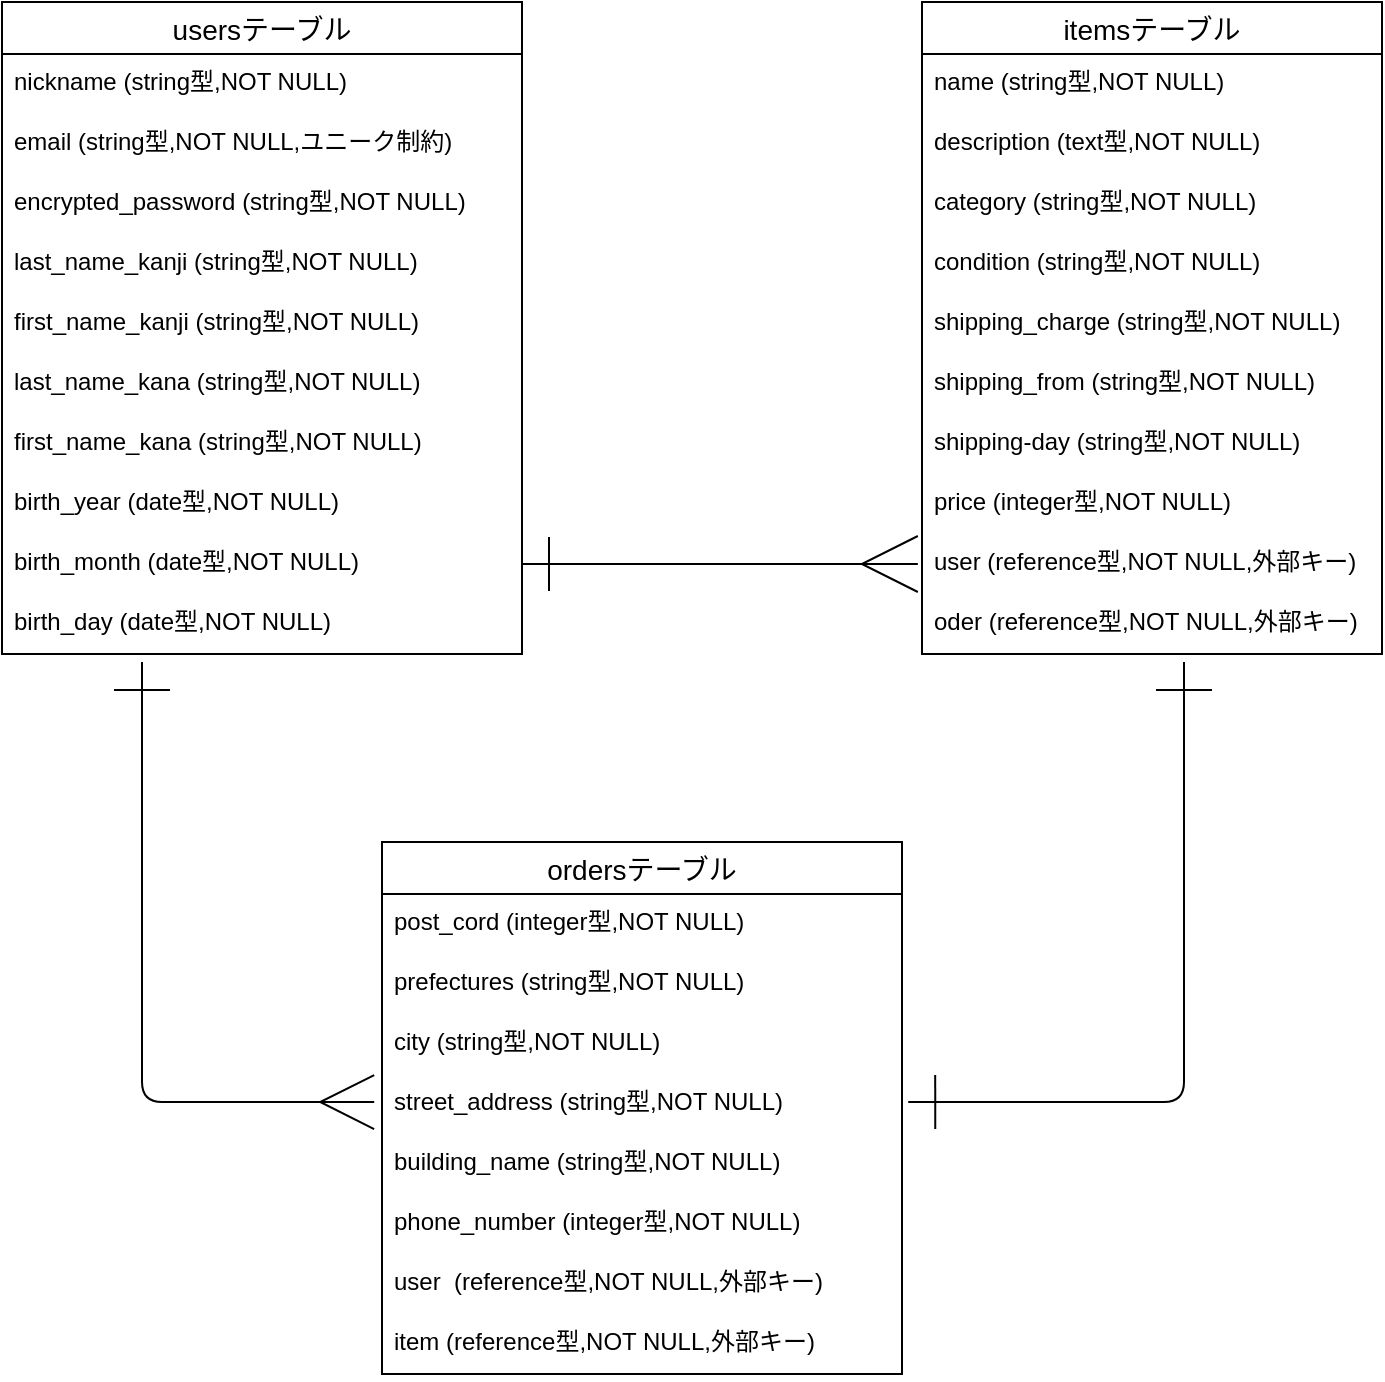 <mxfile>
    <diagram id="5lq-3sMp_bmu5oGDCh-_" name="ページ1">
        <mxGraphModel dx="725" dy="629" grid="1" gridSize="10" guides="1" tooltips="1" connect="0" arrows="0" fold="1" page="0" pageScale="1" pageWidth="827" pageHeight="1169" math="0" shadow="0">
            <root>
                <mxCell id="0"/>
                <mxCell id="1" parent="0"/>
                <mxCell id="2" value="usersテーブル" style="swimlane;fontStyle=0;childLayout=stackLayout;horizontal=1;startSize=26;horizontalStack=0;resizeParent=1;resizeParentMax=0;resizeLast=0;collapsible=1;marginBottom=0;align=center;fontSize=14;" vertex="1" parent="1">
                    <mxGeometry x="10" y="110" width="260" height="326" as="geometry"/>
                </mxCell>
                <mxCell id="3" value="nickname (string型,NOT NULL)&#10;" style="text;strokeColor=none;fillColor=none;spacingLeft=4;spacingRight=4;overflow=hidden;rotatable=0;points=[[0,0.5],[1,0.5]];portConstraint=eastwest;fontSize=12;" vertex="1" parent="2">
                    <mxGeometry y="26" width="260" height="30" as="geometry"/>
                </mxCell>
                <mxCell id="4" value="email (string型,NOT NULL,ユニーク制約)" style="text;strokeColor=none;fillColor=none;spacingLeft=4;spacingRight=4;overflow=hidden;rotatable=0;points=[[0,0.5],[1,0.5]];portConstraint=eastwest;fontSize=12;" vertex="1" parent="2">
                    <mxGeometry y="56" width="260" height="30" as="geometry"/>
                </mxCell>
                <mxCell id="22" value="encrypted_password (string型,NOT NULL)" style="text;strokeColor=none;fillColor=none;spacingLeft=4;spacingRight=4;overflow=hidden;rotatable=0;points=[[0,0.5],[1,0.5]];portConstraint=eastwest;fontSize=12;" vertex="1" parent="2">
                    <mxGeometry y="86" width="260" height="30" as="geometry"/>
                </mxCell>
                <mxCell id="7" value="last_name_kanji (string型,NOT NULL)&#10; " style="text;strokeColor=none;fillColor=none;spacingLeft=4;spacingRight=4;overflow=hidden;rotatable=0;points=[[0,0.5],[1,0.5]];portConstraint=eastwest;fontSize=12;" vertex="1" parent="2">
                    <mxGeometry y="116" width="260" height="30" as="geometry"/>
                </mxCell>
                <mxCell id="8" value="first_name_kanji (string型,NOT NULL)" style="text;strokeColor=none;fillColor=none;spacingLeft=4;spacingRight=4;overflow=hidden;rotatable=0;points=[[0,0.5],[1,0.5]];portConstraint=eastwest;fontSize=12;" vertex="1" parent="2">
                    <mxGeometry y="146" width="260" height="30" as="geometry"/>
                </mxCell>
                <mxCell id="13" value="last_name_kana (string型,NOT NULL)" style="text;strokeColor=none;fillColor=none;spacingLeft=4;spacingRight=4;overflow=hidden;rotatable=0;points=[[0,0.5],[1,0.5]];portConstraint=eastwest;fontSize=12;" vertex="1" parent="2">
                    <mxGeometry y="176" width="260" height="30" as="geometry"/>
                </mxCell>
                <mxCell id="14" value="first_name_kana (string型,NOT NULL)" style="text;strokeColor=none;fillColor=none;spacingLeft=4;spacingRight=4;overflow=hidden;rotatable=0;points=[[0,0.5],[1,0.5]];portConstraint=eastwest;fontSize=12;" vertex="1" parent="2">
                    <mxGeometry y="206" width="260" height="30" as="geometry"/>
                </mxCell>
                <mxCell id="15" value="birth_year (date型,NOT NULL)" style="text;strokeColor=none;fillColor=none;spacingLeft=4;spacingRight=4;overflow=hidden;rotatable=0;points=[[0,0.5],[1,0.5]];portConstraint=eastwest;fontSize=12;" vertex="1" parent="2">
                    <mxGeometry y="236" width="260" height="30" as="geometry"/>
                </mxCell>
                <mxCell id="16" value="birth_month (date型,NOT NULL)" style="text;strokeColor=none;fillColor=none;spacingLeft=4;spacingRight=4;overflow=hidden;rotatable=0;points=[[0,0.5],[1,0.5]];portConstraint=eastwest;fontSize=12;" vertex="1" parent="2">
                    <mxGeometry y="266" width="260" height="30" as="geometry"/>
                </mxCell>
                <mxCell id="17" value="birth_day (date型,NOT NULL)" style="text;strokeColor=none;fillColor=none;spacingLeft=4;spacingRight=4;overflow=hidden;rotatable=0;points=[[0,0.5],[1,0.5]];portConstraint=eastwest;fontSize=12;" vertex="1" parent="2">
                    <mxGeometry y="296" width="260" height="30" as="geometry"/>
                </mxCell>
                <mxCell id="18" value="itemsテーブル" style="swimlane;fontStyle=0;childLayout=stackLayout;horizontal=1;startSize=26;horizontalStack=0;resizeParent=1;resizeParentMax=0;resizeLast=0;collapsible=1;marginBottom=0;align=center;fontSize=14;" vertex="1" parent="1">
                    <mxGeometry x="470" y="110" width="230" height="326" as="geometry"/>
                </mxCell>
                <mxCell id="19" value="name (string型,NOT NULL)&#10;" style="text;strokeColor=none;fillColor=none;spacingLeft=4;spacingRight=4;overflow=hidden;rotatable=0;points=[[0,0.5],[1,0.5]];portConstraint=eastwest;fontSize=12;" vertex="1" parent="18">
                    <mxGeometry y="26" width="230" height="30" as="geometry"/>
                </mxCell>
                <mxCell id="20" value="description (text型,NOT NULL)&#10;" style="text;strokeColor=none;fillColor=none;spacingLeft=4;spacingRight=4;overflow=hidden;rotatable=0;points=[[0,0.5],[1,0.5]];portConstraint=eastwest;fontSize=12;" vertex="1" parent="18">
                    <mxGeometry y="56" width="230" height="30" as="geometry"/>
                </mxCell>
                <mxCell id="24" value="category (string型,NOT NULL)&#10;" style="text;strokeColor=none;fillColor=none;spacingLeft=4;spacingRight=4;overflow=hidden;rotatable=0;points=[[0,0.5],[1,0.5]];portConstraint=eastwest;fontSize=12;" vertex="1" parent="18">
                    <mxGeometry y="86" width="230" height="30" as="geometry"/>
                </mxCell>
                <mxCell id="26" value="condition (string型,NOT NULL)&#10;" style="text;strokeColor=none;fillColor=none;spacingLeft=4;spacingRight=4;overflow=hidden;rotatable=0;points=[[0,0.5],[1,0.5]];portConstraint=eastwest;fontSize=12;" vertex="1" parent="18">
                    <mxGeometry y="116" width="230" height="30" as="geometry"/>
                </mxCell>
                <mxCell id="28" value="shipping_charge (string型,NOT NULL)&#10;" style="text;strokeColor=none;fillColor=none;spacingLeft=4;spacingRight=4;overflow=hidden;rotatable=0;points=[[0,0.5],[1,0.5]];portConstraint=eastwest;fontSize=12;" vertex="1" parent="18">
                    <mxGeometry y="146" width="230" height="30" as="geometry"/>
                </mxCell>
                <mxCell id="29" value="shipping_from (string型,NOT NULL)&#10;" style="text;strokeColor=none;fillColor=none;spacingLeft=4;spacingRight=4;overflow=hidden;rotatable=0;points=[[0,0.5],[1,0.5]];portConstraint=eastwest;fontSize=12;" vertex="1" parent="18">
                    <mxGeometry y="176" width="230" height="30" as="geometry"/>
                </mxCell>
                <mxCell id="36" value="shipping-day (string型,NOT NULL)&#10;" style="text;spacingLeft=4;spacingRight=4;overflow=hidden;rotatable=0;points=[[0,0.5],[1,0.5]];portConstraint=eastwest;fontSize=12;labelBorderColor=none;" vertex="1" parent="18">
                    <mxGeometry y="206" width="230" height="30" as="geometry"/>
                </mxCell>
                <mxCell id="39" value="price (integer型,NOT NULL)&#10;" style="text;strokeColor=none;fillColor=none;spacingLeft=4;spacingRight=4;overflow=hidden;rotatable=0;points=[[0,0.5],[1,0.5]];portConstraint=eastwest;fontSize=12;labelBorderColor=none;fontColor=default;" vertex="1" parent="18">
                    <mxGeometry y="236" width="230" height="30" as="geometry"/>
                </mxCell>
                <mxCell id="41" value="user (reference型,NOT NULL,外部キー)" style="text;strokeColor=none;fillColor=none;spacingLeft=4;spacingRight=4;overflow=hidden;rotatable=0;points=[[0,0.5],[1,0.5]];portConstraint=eastwest;fontSize=12;labelBorderColor=none;fontColor=default;" vertex="1" parent="18">
                    <mxGeometry y="266" width="230" height="30" as="geometry"/>
                </mxCell>
                <mxCell id="59" value="oder (reference型,NOT NULL,外部キー)" style="text;strokeColor=none;fillColor=none;spacingLeft=4;spacingRight=4;overflow=hidden;rotatable=0;points=[[0,0.5],[1,0.5]];portConstraint=eastwest;fontSize=12;labelBorderColor=none;fontColor=default;" vertex="1" parent="18">
                    <mxGeometry y="296" width="230" height="30" as="geometry"/>
                </mxCell>
                <mxCell id="40" style="edgeStyle=none;html=1;exitX=1;exitY=0.5;exitDx=0;exitDy=0;fontColor=default;endArrow=ERmany;endFill=0;entryX=-0.009;entryY=0.5;entryDx=0;entryDy=0;startArrow=ERone;startFill=0;endSize=26;startSize=25;entryPerimeter=0;" edge="1" parent="1" source="16" target="41">
                    <mxGeometry relative="1" as="geometry">
                        <mxPoint x="450" y="390" as="targetPoint"/>
                    </mxGeometry>
                </mxCell>
                <mxCell id="42" value="ordersテーブル" style="swimlane;fontStyle=0;childLayout=stackLayout;horizontal=1;startSize=26;horizontalStack=0;resizeParent=1;resizeParentMax=0;resizeLast=0;collapsible=1;marginBottom=0;align=center;fontSize=14;labelBorderColor=none;fontColor=default;" vertex="1" parent="1">
                    <mxGeometry x="200" y="530" width="260" height="266" as="geometry"/>
                </mxCell>
                <mxCell id="43" value="post_cord (integer型,NOT NULL)&#10;" style="text;strokeColor=none;fillColor=none;spacingLeft=4;spacingRight=4;overflow=hidden;rotatable=0;points=[[0,0.5],[1,0.5]];portConstraint=eastwest;fontSize=12;labelBorderColor=none;fontColor=default;" vertex="1" parent="42">
                    <mxGeometry y="26" width="260" height="30" as="geometry"/>
                </mxCell>
                <mxCell id="44" value="prefectures (string型,NOT NULL)&#10;" style="text;strokeColor=none;fillColor=none;spacingLeft=4;spacingRight=4;overflow=hidden;rotatable=0;points=[[0,0.5],[1,0.5]];portConstraint=eastwest;fontSize=12;labelBorderColor=none;fontColor=default;" vertex="1" parent="42">
                    <mxGeometry y="56" width="260" height="30" as="geometry"/>
                </mxCell>
                <mxCell id="45" value="city (string型,NOT NULL)&#10;" style="text;strokeColor=none;fillColor=none;spacingLeft=4;spacingRight=4;overflow=hidden;rotatable=0;points=[[0,0.5],[1,0.5]];portConstraint=eastwest;fontSize=12;labelBorderColor=none;fontColor=default;" vertex="1" parent="42">
                    <mxGeometry y="86" width="260" height="30" as="geometry"/>
                </mxCell>
                <mxCell id="46" value="street_address (string型,NOT NULL)&#10;" style="text;strokeColor=none;fillColor=none;spacingLeft=4;spacingRight=4;overflow=hidden;rotatable=0;points=[[0,0.5],[1,0.5]];portConstraint=eastwest;fontSize=12;labelBorderColor=none;fontColor=default;" vertex="1" parent="42">
                    <mxGeometry y="116" width="260" height="30" as="geometry"/>
                </mxCell>
                <mxCell id="47" value="building_name (string型,NOT NULL)&#10;" style="text;strokeColor=none;fillColor=none;spacingLeft=4;spacingRight=4;overflow=hidden;rotatable=0;points=[[0,0.5],[1,0.5]];portConstraint=eastwest;fontSize=12;labelBorderColor=none;fontColor=default;" vertex="1" parent="42">
                    <mxGeometry y="146" width="260" height="30" as="geometry"/>
                </mxCell>
                <mxCell id="48" value="phone_number (integer型,NOT NULL)" style="text;strokeColor=none;fillColor=none;spacingLeft=4;spacingRight=4;overflow=hidden;rotatable=0;points=[[0,0.5],[1,0.5]];portConstraint=eastwest;fontSize=12;labelBorderColor=none;fontColor=default;" vertex="1" parent="42">
                    <mxGeometry y="176" width="260" height="30" as="geometry"/>
                </mxCell>
                <mxCell id="50" value="user  (reference型,NOT NULL,外部キー)" style="text;strokeColor=none;fillColor=none;spacingLeft=4;spacingRight=4;overflow=hidden;rotatable=0;points=[[0,0.5],[1,0.5]];portConstraint=eastwest;fontSize=12;labelBorderColor=none;fontColor=default;" vertex="1" parent="42">
                    <mxGeometry y="206" width="260" height="30" as="geometry"/>
                </mxCell>
                <mxCell id="49" value="item (reference型,NOT NULL,外部キー)" style="text;strokeColor=none;fillColor=none;spacingLeft=4;spacingRight=4;overflow=hidden;rotatable=0;points=[[0,0.5],[1,0.5]];portConstraint=eastwest;fontSize=12;labelBorderColor=none;fontColor=default;" vertex="1" parent="42">
                    <mxGeometry y="236" width="260" height="30" as="geometry"/>
                </mxCell>
                <mxCell id="54" style="edgeStyle=none;html=1;fontColor=default;startArrow=ERone;startFill=0;endArrow=ERone;endFill=0;startSize=25;endSize=26;exitX=1.012;exitY=0.467;exitDx=0;exitDy=0;exitPerimeter=0;" edge="1" parent="1" source="46">
                    <mxGeometry relative="1" as="geometry">
                        <mxPoint x="601" y="440" as="targetPoint"/>
                        <mxPoint x="470" y="660" as="sourcePoint"/>
                        <Array as="points">
                            <mxPoint x="470" y="660"/>
                            <mxPoint x="601" y="660"/>
                            <mxPoint x="601" y="440"/>
                        </Array>
                    </mxGeometry>
                </mxCell>
                <mxCell id="57" style="edgeStyle=none;html=1;fontColor=default;startArrow=ERmany;startFill=0;endArrow=ERone;endFill=0;startSize=25;endSize=26;exitX=-0.015;exitY=0.467;exitDx=0;exitDy=0;exitPerimeter=0;" edge="1" parent="1" source="46">
                    <mxGeometry relative="1" as="geometry">
                        <mxPoint x="80" y="440" as="targetPoint"/>
                        <mxPoint x="190" y="660" as="sourcePoint"/>
                        <Array as="points">
                            <mxPoint x="180" y="660"/>
                            <mxPoint x="150" y="660"/>
                            <mxPoint x="80" y="660"/>
                        </Array>
                    </mxGeometry>
                </mxCell>
            </root>
        </mxGraphModel>
    </diagram>
</mxfile>
